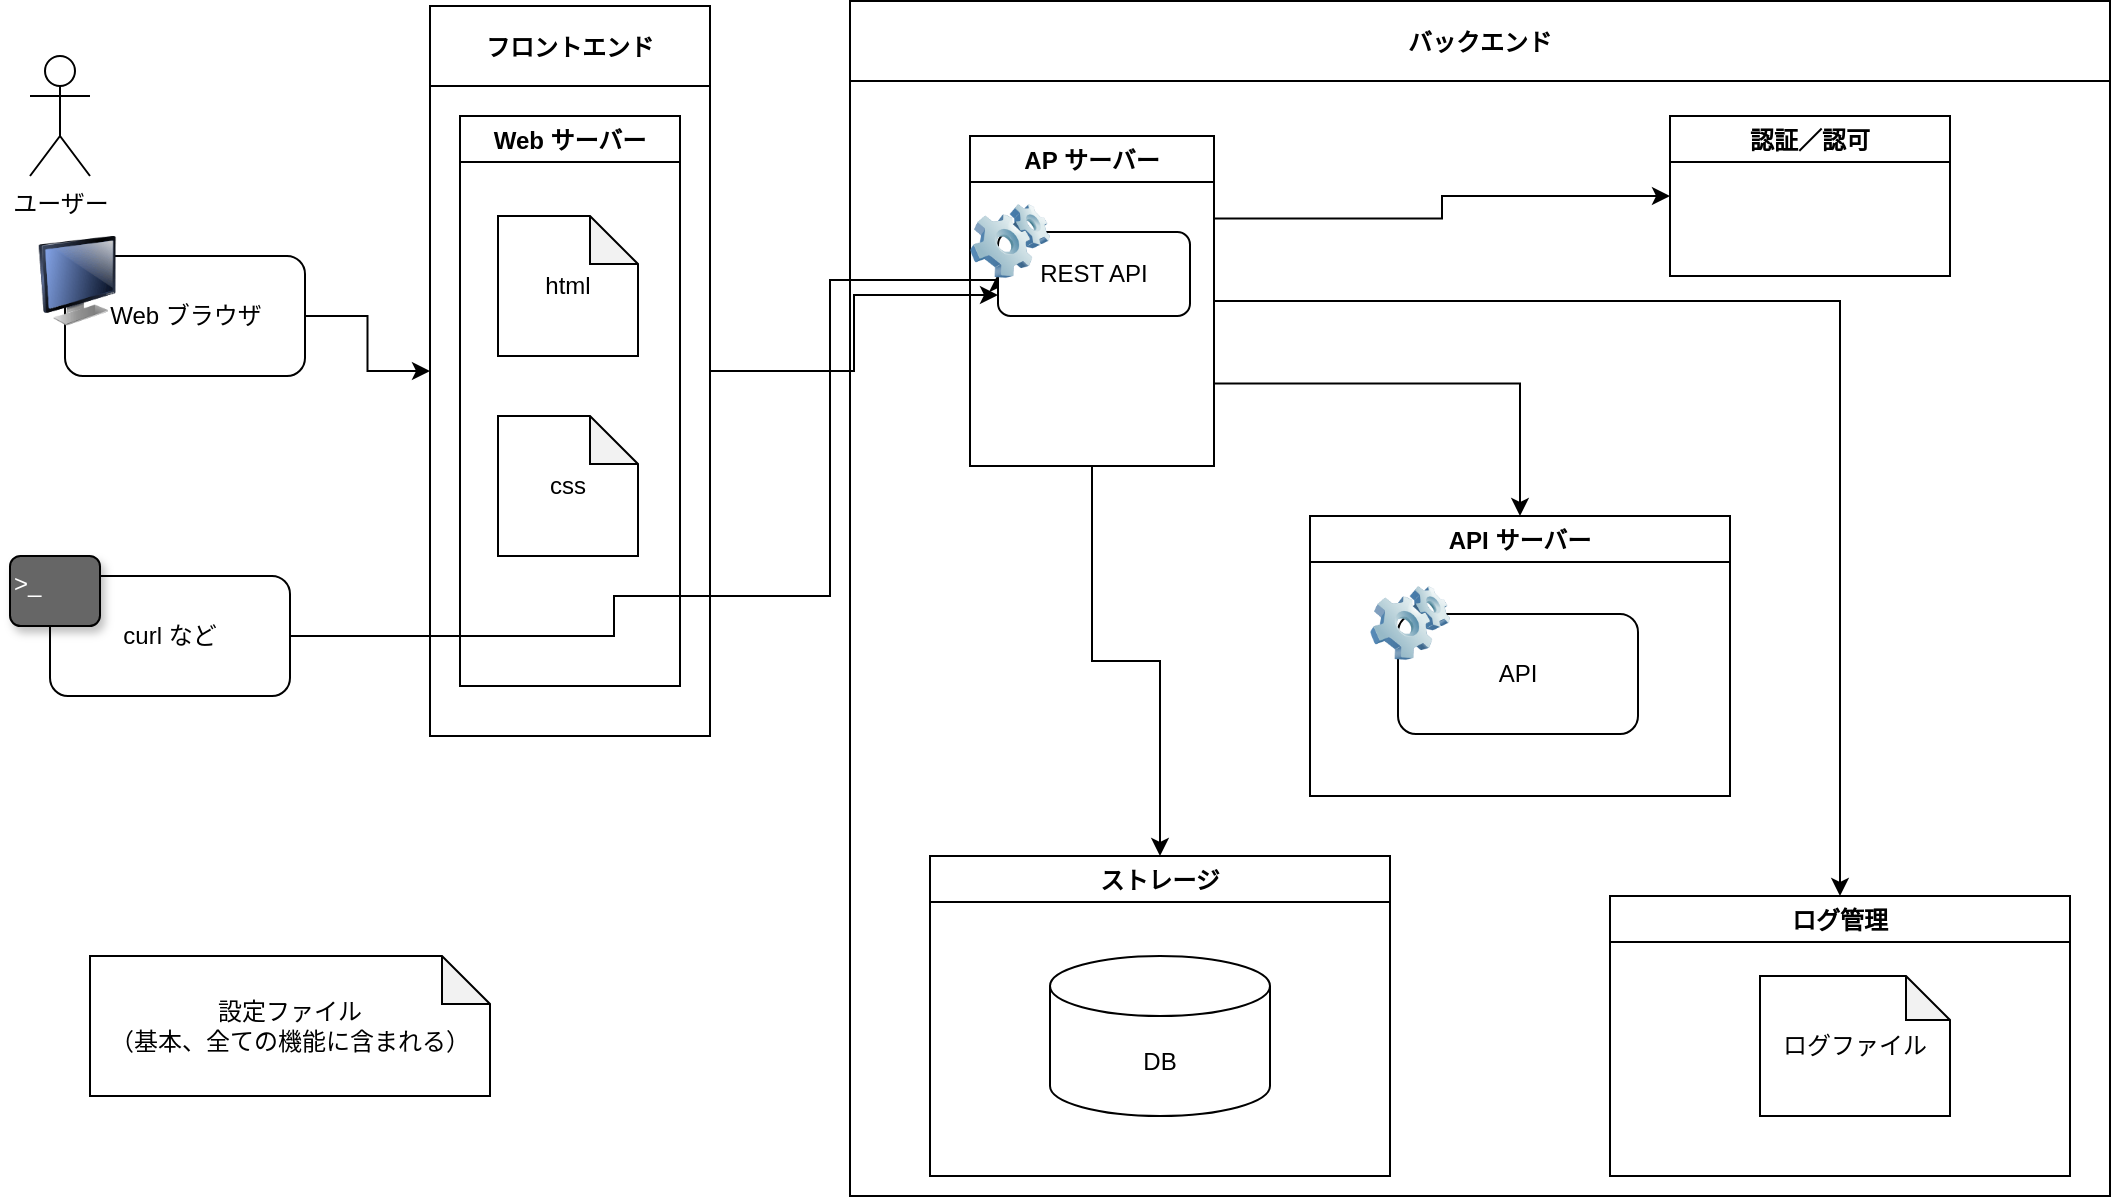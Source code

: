 <mxfile version="14.9.6" type="device"><diagram id="Ta2MHy69ijqj4SMBKt8w" name="ページ1"><mxGraphModel dx="1590" dy="816" grid="1" gridSize="10" guides="1" tooltips="1" connect="1" arrows="1" fold="1" page="1" pageScale="1" pageWidth="980" pageHeight="690" math="0" shadow="0"><root><mxCell id="0"/><mxCell id="1" parent="0"/><mxCell id="vQHVVpV3rCsH5oSKNR02-2" value="" style="group" parent="1" vertex="1" connectable="0"><mxGeometry x="20" y="200" width="137.5" height="70" as="geometry"/></mxCell><mxCell id="vQHVVpV3rCsH5oSKNR02-3" value="Web ブラウザ" style="rounded=1;whiteSpace=wrap;html=1;align=center;" parent="vQHVVpV3rCsH5oSKNR02-2" vertex="1"><mxGeometry x="17.5" y="10" width="120" height="60" as="geometry"/></mxCell><mxCell id="vQHVVpV3rCsH5oSKNR02-4" value="" style="image;html=1;image=img/lib/clip_art/computers/Monitor_128x128.png;sketch=0;fillColor=#FFFFFF;gradientDirection=south;" parent="vQHVVpV3rCsH5oSKNR02-2" vertex="1"><mxGeometry width="47.5" height="45" as="geometry"/></mxCell><mxCell id="vQHVVpV3rCsH5oSKNR02-9" style="edgeStyle=orthogonalEdgeStyle;rounded=0;orthogonalLoop=1;jettySize=auto;html=1;exitX=1;exitY=0.5;exitDx=0;exitDy=0;entryX=0;entryY=0.5;entryDx=0;entryDy=0;" parent="1" source="vQHVVpV3rCsH5oSKNR02-3" target="vQHVVpV3rCsH5oSKNR02-19" edge="1"><mxGeometry relative="1" as="geometry"/></mxCell><mxCell id="vQHVVpV3rCsH5oSKNR02-15" value="設定ファイル&lt;br&gt;（基本、全ての機能に含まれる）" style="shape=note;whiteSpace=wrap;html=1;backgroundOutline=1;darkOpacity=0.05;size=24;" parent="1" vertex="1"><mxGeometry x="50" y="560" width="200" height="70" as="geometry"/></mxCell><mxCell id="vQHVVpV3rCsH5oSKNR02-24" value="ユーザー" style="shape=umlActor;verticalLabelPosition=bottom;verticalAlign=top;html=1;outlineConnect=0;" parent="1" vertex="1"><mxGeometry x="20" y="110" width="30" height="60" as="geometry"/></mxCell><mxCell id="vQHVVpV3rCsH5oSKNR02-27" value="" style="group" parent="1" vertex="1" connectable="0"><mxGeometry x="10" y="360" width="140" height="70" as="geometry"/></mxCell><mxCell id="vQHVVpV3rCsH5oSKNR02-28" value="curl など" style="rounded=1;whiteSpace=wrap;html=1;sketch=0;gradientDirection=south;fillColor=#FFFFFF;" parent="vQHVVpV3rCsH5oSKNR02-27" vertex="1"><mxGeometry x="20" y="10" width="120" height="60" as="geometry"/></mxCell><mxCell id="vQHVVpV3rCsH5oSKNR02-29" value="&amp;gt;_" style="text;html=1;align=left;verticalAlign=top;whiteSpace=wrap;rounded=1;shadow=1;glass=0;sketch=0;strokeColor=#000000;fontColor=#FFFFFF;fillColor=#666666;" parent="vQHVVpV3rCsH5oSKNR02-27" vertex="1"><mxGeometry width="45" height="35" as="geometry"/></mxCell><mxCell id="vQHVVpV3rCsH5oSKNR02-33" style="edgeStyle=orthogonalEdgeStyle;rounded=0;orthogonalLoop=1;jettySize=auto;html=1;exitX=1;exitY=0.5;exitDx=0;exitDy=0;entryX=0;entryY=0.5;entryDx=0;entryDy=0;" parent="1" source="vQHVVpV3rCsH5oSKNR02-28" target="vQHVVpV3rCsH5oSKNR02-31" edge="1"><mxGeometry relative="1" as="geometry"><Array as="points"><mxPoint x="312" y="400"/><mxPoint x="312" y="380"/><mxPoint x="420" y="380"/><mxPoint x="420" y="222"/></Array></mxGeometry></mxCell><mxCell id="eWmEFVrUydlSxEBkH6kt-3" style="edgeStyle=orthogonalEdgeStyle;rounded=0;orthogonalLoop=1;jettySize=auto;html=1;exitX=1;exitY=0.5;exitDx=0;exitDy=0;entryX=0;entryY=0.75;entryDx=0;entryDy=0;" edge="1" parent="1" source="vQHVVpV3rCsH5oSKNR02-19" target="vQHVVpV3rCsH5oSKNR02-31"><mxGeometry relative="1" as="geometry"/></mxCell><mxCell id="vQHVVpV3rCsH5oSKNR02-19" value="フロントエンド" style="swimlane;align=center;startSize=40;" parent="1" vertex="1"><mxGeometry x="220" y="85" width="140" height="365" as="geometry"/></mxCell><mxCell id="eWmEFVrUydlSxEBkH6kt-1" value="Web サーバー" style="swimlane;align=center;" vertex="1" parent="vQHVVpV3rCsH5oSKNR02-19"><mxGeometry x="15" y="55" width="110" height="285" as="geometry"/></mxCell><mxCell id="vQHVVpV3rCsH5oSKNR02-14" value="html" style="shape=note;whiteSpace=wrap;html=1;backgroundOutline=1;darkOpacity=0.05;size=24;" parent="eWmEFVrUydlSxEBkH6kt-1" vertex="1"><mxGeometry x="19" y="50" width="70" height="70" as="geometry"/></mxCell><mxCell id="vQHVVpV3rCsH5oSKNR02-26" value="css" style="shape=note;whiteSpace=wrap;html=1;backgroundOutline=1;darkOpacity=0.05;size=24;" parent="eWmEFVrUydlSxEBkH6kt-1" vertex="1"><mxGeometry x="19" y="150" width="70" height="70" as="geometry"/></mxCell><mxCell id="vQHVVpV3rCsH5oSKNR02-20" value="バックエンド" style="swimlane;align=center;startSize=40;" parent="1" vertex="1"><mxGeometry x="430" y="82.5" width="630" height="597.5" as="geometry"/></mxCell><mxCell id="eWmEFVrUydlSxEBkH6kt-5" style="edgeStyle=orthogonalEdgeStyle;rounded=0;orthogonalLoop=1;jettySize=auto;html=1;exitX=1;exitY=0.75;exitDx=0;exitDy=0;entryX=0.5;entryY=0;entryDx=0;entryDy=0;" edge="1" parent="vQHVVpV3rCsH5oSKNR02-20" source="eWmEFVrUydlSxEBkH6kt-2" target="vQHVVpV3rCsH5oSKNR02-10"><mxGeometry relative="1" as="geometry"/></mxCell><mxCell id="eWmEFVrUydlSxEBkH6kt-6" style="edgeStyle=orthogonalEdgeStyle;rounded=0;orthogonalLoop=1;jettySize=auto;html=1;exitX=1;exitY=0.25;exitDx=0;exitDy=0;entryX=0;entryY=0.5;entryDx=0;entryDy=0;" edge="1" parent="vQHVVpV3rCsH5oSKNR02-20" source="eWmEFVrUydlSxEBkH6kt-2" target="vQHVVpV3rCsH5oSKNR02-22"><mxGeometry relative="1" as="geometry"/></mxCell><mxCell id="eWmEFVrUydlSxEBkH6kt-2" value="AP サーバー" style="swimlane;align=center;" vertex="1" parent="vQHVVpV3rCsH5oSKNR02-20"><mxGeometry x="60" y="67.5" width="122" height="165" as="geometry"/></mxCell><mxCell id="vQHVVpV3rCsH5oSKNR02-30" value="" style="group" parent="eWmEFVrUydlSxEBkH6kt-2" vertex="1" connectable="0"><mxGeometry y="30" width="134" height="78" as="geometry"/></mxCell><mxCell id="vQHVVpV3rCsH5oSKNR02-31" value="REST API" style="rounded=1;whiteSpace=wrap;html=1;align=center;" parent="vQHVVpV3rCsH5oSKNR02-30" vertex="1"><mxGeometry x="14" y="18" width="96" height="42" as="geometry"/></mxCell><mxCell id="vQHVVpV3rCsH5oSKNR02-32" value="" style="image;html=1;image=img/lib/clip_art/computers/Software_128x128.png;sketch=0;fillColor=#FFFFFF;gradientDirection=south;" parent="vQHVVpV3rCsH5oSKNR02-30" vertex="1"><mxGeometry width="40" height="45" as="geometry"/></mxCell><mxCell id="vQHVVpV3rCsH5oSKNR02-5" value="ストレージ" style="swimlane;align=center;" parent="vQHVVpV3rCsH5oSKNR02-20" vertex="1"><mxGeometry x="40" y="427.5" width="230" height="160" as="geometry"/></mxCell><mxCell id="vQHVVpV3rCsH5oSKNR02-11" value="DB" style="shape=cylinder3;whiteSpace=wrap;html=1;boundedLbl=1;backgroundOutline=1;size=15;" parent="vQHVVpV3rCsH5oSKNR02-5" vertex="1"><mxGeometry x="60" y="50" width="110" height="80" as="geometry"/></mxCell><mxCell id="vQHVVpV3rCsH5oSKNR02-16" style="edgeStyle=orthogonalEdgeStyle;rounded=0;orthogonalLoop=1;jettySize=auto;html=1;exitX=0.5;exitY=1;exitDx=0;exitDy=0;entryX=0.5;entryY=0;entryDx=0;entryDy=0;" parent="vQHVVpV3rCsH5oSKNR02-20" source="eWmEFVrUydlSxEBkH6kt-2" target="vQHVVpV3rCsH5oSKNR02-5" edge="1"><mxGeometry relative="1" as="geometry"/></mxCell><mxCell id="vQHVVpV3rCsH5oSKNR02-12" value="ログ管理" style="swimlane;align=center;" parent="vQHVVpV3rCsH5oSKNR02-20" vertex="1"><mxGeometry x="380" y="447.5" width="230" height="140" as="geometry"/></mxCell><mxCell id="vQHVVpV3rCsH5oSKNR02-13" value="ログファイル" style="shape=note;whiteSpace=wrap;html=1;backgroundOutline=1;darkOpacity=0.05;size=22;" parent="vQHVVpV3rCsH5oSKNR02-12" vertex="1"><mxGeometry x="75" y="40" width="95" height="70" as="geometry"/></mxCell><mxCell id="vQHVVpV3rCsH5oSKNR02-18" style="edgeStyle=orthogonalEdgeStyle;rounded=0;orthogonalLoop=1;jettySize=auto;html=1;exitX=1;exitY=0.5;exitDx=0;exitDy=0;entryX=0.5;entryY=0;entryDx=0;entryDy=0;" parent="vQHVVpV3rCsH5oSKNR02-20" source="eWmEFVrUydlSxEBkH6kt-2" target="vQHVVpV3rCsH5oSKNR02-12" edge="1"><mxGeometry relative="1" as="geometry"/></mxCell><mxCell id="vQHVVpV3rCsH5oSKNR02-10" value="API サーバー" style="swimlane;align=center;" parent="vQHVVpV3rCsH5oSKNR02-20" vertex="1"><mxGeometry x="230" y="257.5" width="210" height="140" as="geometry"/></mxCell><mxCell id="vQHVVpV3rCsH5oSKNR02-6" value="" style="group" parent="vQHVVpV3rCsH5oSKNR02-10" vertex="1" connectable="0"><mxGeometry x="30" y="31" width="134" height="78" as="geometry"/></mxCell><mxCell id="vQHVVpV3rCsH5oSKNR02-7" value="API" style="rounded=1;whiteSpace=wrap;html=1;align=center;" parent="vQHVVpV3rCsH5oSKNR02-6" vertex="1"><mxGeometry x="14" y="18" width="120" height="60" as="geometry"/></mxCell><mxCell id="vQHVVpV3rCsH5oSKNR02-8" value="" style="image;html=1;image=img/lib/clip_art/computers/Software_128x128.png;sketch=0;fillColor=#FFFFFF;gradientDirection=south;" parent="vQHVVpV3rCsH5oSKNR02-6" vertex="1"><mxGeometry width="40" height="45" as="geometry"/></mxCell><mxCell id="vQHVVpV3rCsH5oSKNR02-22" value="認証／認可" style="swimlane;align=center;" parent="vQHVVpV3rCsH5oSKNR02-20" vertex="1"><mxGeometry x="410" y="57.5" width="140" height="80" as="geometry"/></mxCell></root></mxGraphModel></diagram></mxfile>
